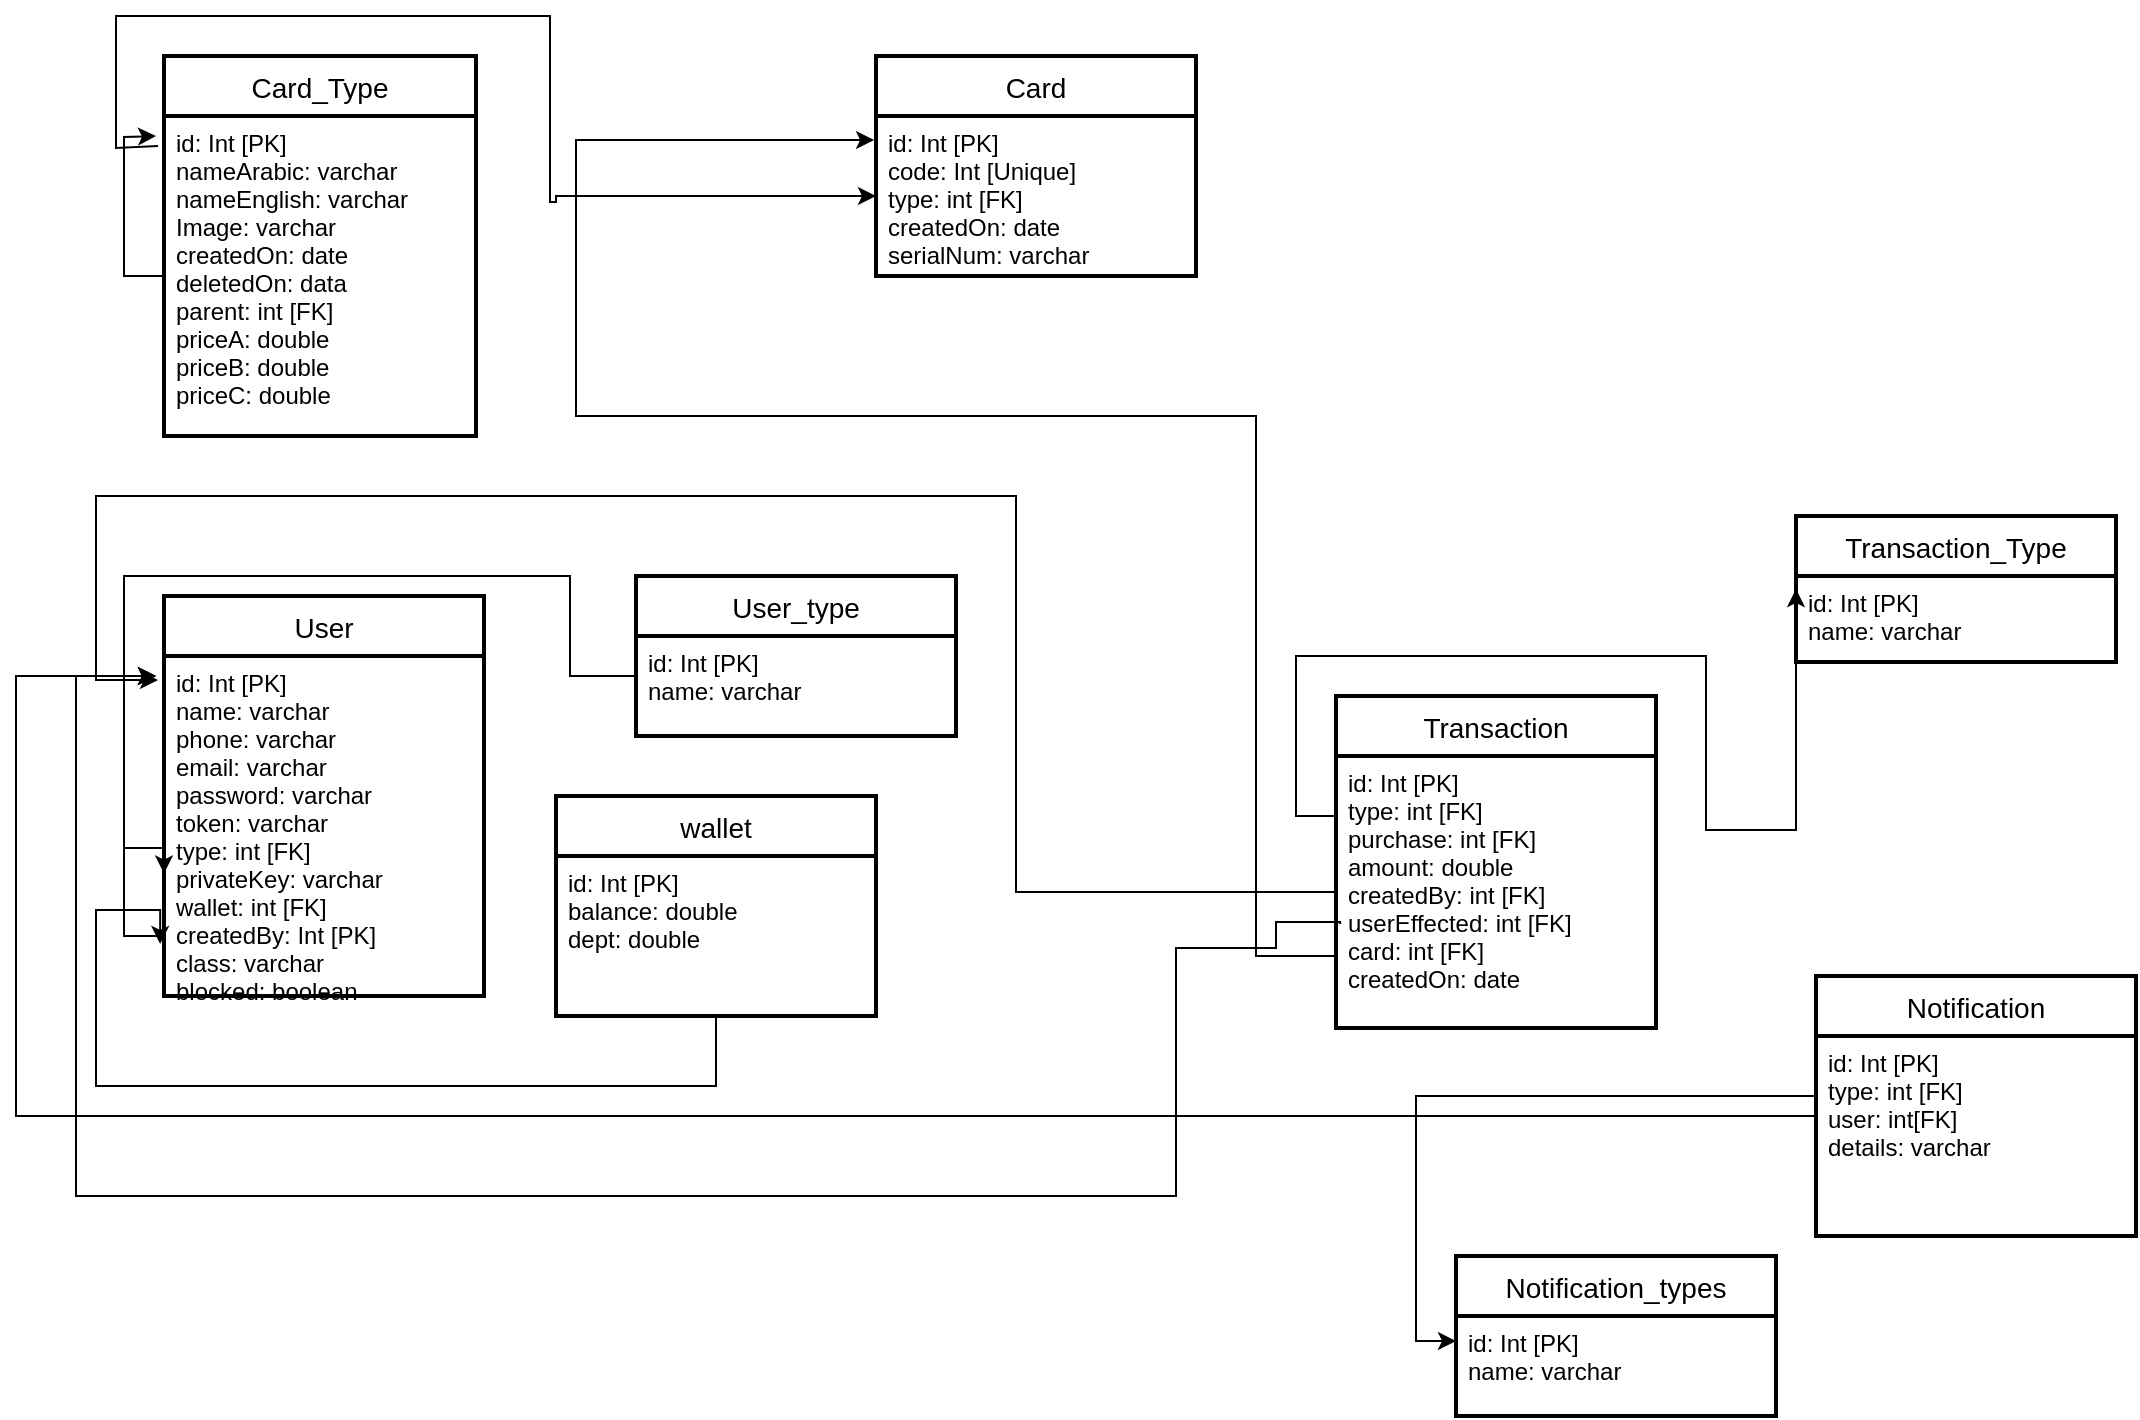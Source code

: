 <mxfile>
    <diagram id="LrKRrKTN13Jg255d45Nv" name="Page-1">
        <mxGraphModel dx="690" dy="319" grid="1" gridSize="10" guides="1" tooltips="1" connect="1" arrows="1" fold="1" page="1" pageScale="1" pageWidth="1169" pageHeight="827" math="0" shadow="0">
            <root>
                <mxCell id="0"/>
                <mxCell id="1" parent="0"/>
                <mxCell id="s4tusYUxzzBqLr3-l9wo-1" value="Card" style="swimlane;childLayout=stackLayout;horizontal=1;startSize=30;horizontalStack=0;rounded=1;fontSize=14;fontStyle=0;strokeWidth=2;resizeParent=0;resizeLast=1;shadow=0;dashed=0;align=center;arcSize=0;" parent="1" vertex="1">
                    <mxGeometry x="480" y="70" width="160" height="110" as="geometry">
                        <mxRectangle x="40" y="90" width="60" height="30" as="alternateBounds"/>
                    </mxGeometry>
                </mxCell>
                <mxCell id="s4tusYUxzzBqLr3-l9wo-2" value="id: Int [PK]&#10;code: Int [Unique]&#10;type: int [FK]&#10;createdOn: date&#10;serialNum: varchar" style="align=left;strokeColor=none;fillColor=none;spacingLeft=4;fontSize=12;verticalAlign=top;resizable=0;rotatable=0;part=1;" parent="s4tusYUxzzBqLr3-l9wo-1" vertex="1">
                    <mxGeometry y="30" width="160" height="80" as="geometry"/>
                </mxCell>
                <mxCell id="s4tusYUxzzBqLr3-l9wo-6" style="edgeStyle=orthogonalEdgeStyle;rounded=0;orthogonalLoop=1;jettySize=auto;html=1;entryX=0;entryY=0.5;entryDx=0;entryDy=0;exitX=-0.019;exitY=0.094;exitDx=0;exitDy=0;exitPerimeter=0;" parent="1" source="s4tusYUxzzBqLr3-l9wo-5" target="s4tusYUxzzBqLr3-l9wo-2" edge="1">
                    <mxGeometry relative="1" as="geometry">
                        <mxPoint x="40" y="120" as="sourcePoint"/>
                        <Array as="points">
                            <mxPoint x="121" y="116"/>
                            <mxPoint x="100" y="116"/>
                            <mxPoint x="100" y="50"/>
                            <mxPoint x="317" y="50"/>
                            <mxPoint x="317" y="143"/>
                            <mxPoint x="320" y="143"/>
                            <mxPoint x="320" y="140"/>
                        </Array>
                    </mxGeometry>
                </mxCell>
                <mxCell id="s4tusYUxzzBqLr3-l9wo-4" value="Card_Type" style="swimlane;childLayout=stackLayout;horizontal=1;startSize=30;horizontalStack=0;rounded=1;fontSize=14;fontStyle=0;strokeWidth=2;resizeParent=0;resizeLast=1;shadow=0;dashed=0;align=center;arcSize=0;" parent="1" vertex="1">
                    <mxGeometry x="124" y="70" width="156" height="190" as="geometry">
                        <mxRectangle x="40" y="90" width="60" height="30" as="alternateBounds"/>
                    </mxGeometry>
                </mxCell>
                <mxCell id="s4tusYUxzzBqLr3-l9wo-5" value="id: Int [PK]&#10;nameArabic: varchar&#10;nameEnglish: varchar&#10;Image: varchar&#10;createdOn: date&#10;deletedOn: data&#10;parent: int [FK]&#10;priceA: double&#10;priceB: double&#10;priceC: double&#10;&#10;" style="align=left;strokeColor=none;fillColor=none;spacingLeft=4;fontSize=12;verticalAlign=top;resizable=0;rotatable=0;part=1;" parent="s4tusYUxzzBqLr3-l9wo-4" vertex="1">
                    <mxGeometry y="30" width="156" height="160" as="geometry"/>
                </mxCell>
                <mxCell id="s4tusYUxzzBqLr3-l9wo-7" value="User" style="swimlane;childLayout=stackLayout;horizontal=1;startSize=30;horizontalStack=0;rounded=1;fontSize=14;fontStyle=0;strokeWidth=2;resizeParent=0;resizeLast=1;shadow=0;dashed=0;align=center;arcSize=0;" parent="1" vertex="1">
                    <mxGeometry x="124" y="340" width="160" height="200" as="geometry">
                        <mxRectangle x="40" y="90" width="60" height="30" as="alternateBounds"/>
                    </mxGeometry>
                </mxCell>
                <mxCell id="s4tusYUxzzBqLr3-l9wo-8" value="id: Int [PK]&#10;name: varchar&#10;phone: varchar&#10;email: varchar&#10;password: varchar&#10;token: varchar&#10;type: int [FK]&#10;privateKey: varchar&#10;wallet: int [FK]&#10;createdBy: Int [PK]&#10;class: varchar&#10;blocked: boolean&#10;&#10;" style="align=left;strokeColor=none;fillColor=none;spacingLeft=4;fontSize=12;verticalAlign=top;resizable=0;rotatable=0;part=1;" parent="s4tusYUxzzBqLr3-l9wo-7" vertex="1">
                    <mxGeometry y="30" width="160" height="170" as="geometry"/>
                </mxCell>
                <mxCell id="s4tusYUxzzBqLr3-l9wo-9" value="User_type" style="swimlane;childLayout=stackLayout;horizontal=1;startSize=30;horizontalStack=0;rounded=1;fontSize=14;fontStyle=0;strokeWidth=2;resizeParent=0;resizeLast=1;shadow=0;dashed=0;align=center;arcSize=0;" parent="1" vertex="1">
                    <mxGeometry x="360" y="330" width="160" height="80" as="geometry">
                        <mxRectangle x="40" y="90" width="60" height="30" as="alternateBounds"/>
                    </mxGeometry>
                </mxCell>
                <mxCell id="s4tusYUxzzBqLr3-l9wo-10" value="id: Int [PK]&#10;name: varchar&#10;" style="align=left;strokeColor=none;fillColor=none;spacingLeft=4;fontSize=12;verticalAlign=top;resizable=0;rotatable=0;part=1;" parent="s4tusYUxzzBqLr3-l9wo-9" vertex="1">
                    <mxGeometry y="30" width="160" height="50" as="geometry"/>
                </mxCell>
                <mxCell id="s4tusYUxzzBqLr3-l9wo-11" style="edgeStyle=orthogonalEdgeStyle;rounded=0;orthogonalLoop=1;jettySize=auto;html=1;entryX=0;entryY=0.64;entryDx=0;entryDy=0;entryPerimeter=0;" parent="1" source="s4tusYUxzzBqLr3-l9wo-10" target="s4tusYUxzzBqLr3-l9wo-8" edge="1">
                    <mxGeometry relative="1" as="geometry">
                        <Array as="points">
                            <mxPoint x="327" y="380"/>
                            <mxPoint x="327" y="330"/>
                            <mxPoint x="104" y="330"/>
                            <mxPoint x="104" y="466"/>
                        </Array>
                    </mxGeometry>
                </mxCell>
                <mxCell id="s4tusYUxzzBqLr3-l9wo-12" value="wallet" style="swimlane;childLayout=stackLayout;horizontal=1;startSize=30;horizontalStack=0;rounded=1;fontSize=14;fontStyle=0;strokeWidth=2;resizeParent=0;resizeLast=1;shadow=0;dashed=0;align=center;arcSize=0;" parent="1" vertex="1">
                    <mxGeometry x="320" y="440" width="160" height="110" as="geometry">
                        <mxRectangle x="40" y="90" width="60" height="30" as="alternateBounds"/>
                    </mxGeometry>
                </mxCell>
                <mxCell id="s4tusYUxzzBqLr3-l9wo-13" value="id: Int [PK]&#10;balance: double&#10;dept: double" style="align=left;strokeColor=none;fillColor=none;spacingLeft=4;fontSize=12;verticalAlign=top;resizable=0;rotatable=0;part=1;" parent="s4tusYUxzzBqLr3-l9wo-12" vertex="1">
                    <mxGeometry y="30" width="160" height="80" as="geometry"/>
                </mxCell>
                <mxCell id="s4tusYUxzzBqLr3-l9wo-14" style="edgeStyle=orthogonalEdgeStyle;rounded=0;orthogonalLoop=1;jettySize=auto;html=1;entryX=-0.012;entryY=0.847;entryDx=0;entryDy=0;entryPerimeter=0;" parent="1" source="s4tusYUxzzBqLr3-l9wo-13" target="s4tusYUxzzBqLr3-l9wo-8" edge="1">
                    <mxGeometry relative="1" as="geometry">
                        <Array as="points">
                            <mxPoint x="90" y="585"/>
                            <mxPoint x="90" y="497"/>
                        </Array>
                    </mxGeometry>
                </mxCell>
                <mxCell id="s4tusYUxzzBqLr3-l9wo-28" style="edgeStyle=orthogonalEdgeStyle;rounded=0;orthogonalLoop=1;jettySize=auto;html=1;exitX=0.013;exitY=0.618;exitDx=0;exitDy=0;exitPerimeter=0;" parent="1" source="s4tusYUxzzBqLr3-l9wo-21" edge="1">
                    <mxGeometry relative="1" as="geometry">
                        <mxPoint x="120" y="380" as="targetPoint"/>
                        <Array as="points">
                            <mxPoint x="712" y="503"/>
                            <mxPoint x="680" y="503"/>
                            <mxPoint x="680" y="516"/>
                            <mxPoint x="630" y="516"/>
                            <mxPoint x="630" y="640"/>
                            <mxPoint x="80" y="640"/>
                            <mxPoint x="80" y="380"/>
                        </Array>
                    </mxGeometry>
                </mxCell>
                <mxCell id="s4tusYUxzzBqLr3-l9wo-20" value="Transaction" style="swimlane;childLayout=stackLayout;horizontal=1;startSize=30;horizontalStack=0;rounded=1;fontSize=14;fontStyle=0;strokeWidth=2;resizeParent=0;resizeLast=1;shadow=0;dashed=0;align=center;arcSize=0;" parent="1" vertex="1">
                    <mxGeometry x="710" y="390" width="160" height="166" as="geometry">
                        <mxRectangle x="40" y="90" width="60" height="30" as="alternateBounds"/>
                    </mxGeometry>
                </mxCell>
                <mxCell id="s4tusYUxzzBqLr3-l9wo-21" value="id: Int [PK]&#10;type: int [FK]&#10;purchase: int [FK]&#10;amount: double&#10;createdBy: int [FK]&#10;userEffected: int [FK]&#10;card: int [FK]&#10;createdOn: date" style="align=left;strokeColor=none;fillColor=none;spacingLeft=4;fontSize=12;verticalAlign=top;resizable=0;rotatable=0;part=1;" parent="s4tusYUxzzBqLr3-l9wo-20" vertex="1">
                    <mxGeometry y="30" width="160" height="136" as="geometry"/>
                </mxCell>
                <mxCell id="s4tusYUxzzBqLr3-l9wo-22" value="Transaction_Type" style="swimlane;childLayout=stackLayout;horizontal=1;startSize=30;horizontalStack=0;rounded=1;fontSize=14;fontStyle=0;strokeWidth=2;resizeParent=0;resizeLast=1;shadow=0;dashed=0;align=center;arcSize=0;" parent="1" vertex="1">
                    <mxGeometry x="940" y="300" width="160" height="73" as="geometry">
                        <mxRectangle x="40" y="90" width="60" height="30" as="alternateBounds"/>
                    </mxGeometry>
                </mxCell>
                <mxCell id="s4tusYUxzzBqLr3-l9wo-23" value="id: Int [PK]&#10;name: varchar" style="align=left;strokeColor=none;fillColor=none;spacingLeft=4;fontSize=12;verticalAlign=top;resizable=0;rotatable=0;part=1;" parent="s4tusYUxzzBqLr3-l9wo-22" vertex="1">
                    <mxGeometry y="30" width="160" height="43" as="geometry"/>
                </mxCell>
                <mxCell id="s4tusYUxzzBqLr3-l9wo-26" style="edgeStyle=orthogonalEdgeStyle;rounded=0;orthogonalLoop=1;jettySize=auto;html=1;exitX=0;exitY=0.25;exitDx=0;exitDy=0;entryX=0;entryY=0.5;entryDx=0;entryDy=0;" parent="1" source="s4tusYUxzzBqLr3-l9wo-21" target="s4tusYUxzzBqLr3-l9wo-22" edge="1">
                    <mxGeometry relative="1" as="geometry">
                        <Array as="points">
                            <mxPoint x="710" y="450"/>
                            <mxPoint x="690" y="450"/>
                            <mxPoint x="690" y="370"/>
                            <mxPoint x="895" y="370"/>
                            <mxPoint x="895" y="457"/>
                        </Array>
                    </mxGeometry>
                </mxCell>
                <mxCell id="s4tusYUxzzBqLr3-l9wo-27" style="edgeStyle=orthogonalEdgeStyle;rounded=0;orthogonalLoop=1;jettySize=auto;html=1;" parent="1" source="s4tusYUxzzBqLr3-l9wo-21" edge="1">
                    <mxGeometry relative="1" as="geometry">
                        <mxPoint x="121" y="382" as="targetPoint"/>
                        <Array as="points">
                            <mxPoint x="550" y="488"/>
                            <mxPoint x="550" y="290"/>
                            <mxPoint x="90" y="290"/>
                            <mxPoint x="90" y="382"/>
                        </Array>
                    </mxGeometry>
                </mxCell>
                <mxCell id="s4tusYUxzzBqLr3-l9wo-36" style="edgeStyle=orthogonalEdgeStyle;rounded=0;orthogonalLoop=1;jettySize=auto;html=1;entryX=0;entryY=0.25;entryDx=0;entryDy=0;" parent="1" source="s4tusYUxzzBqLr3-l9wo-29" target="s4tusYUxzzBqLr3-l9wo-32" edge="1">
                    <mxGeometry relative="1" as="geometry">
                        <Array as="points">
                            <mxPoint x="750" y="590"/>
                            <mxPoint x="750" y="713"/>
                        </Array>
                    </mxGeometry>
                </mxCell>
                <mxCell id="s4tusYUxzzBqLr3-l9wo-29" value="Notification" style="swimlane;childLayout=stackLayout;horizontal=1;startSize=30;horizontalStack=0;rounded=1;fontSize=14;fontStyle=0;strokeWidth=2;resizeParent=0;resizeLast=1;shadow=0;dashed=0;align=center;arcSize=0;" parent="1" vertex="1">
                    <mxGeometry x="950" y="530" width="160" height="130" as="geometry">
                        <mxRectangle x="40" y="90" width="60" height="30" as="alternateBounds"/>
                    </mxGeometry>
                </mxCell>
                <mxCell id="s4tusYUxzzBqLr3-l9wo-30" value="id: Int [PK]&#10;type: int [FK]&#10;user: int[FK]&#10;details: varchar" style="align=left;strokeColor=none;fillColor=none;spacingLeft=4;fontSize=12;verticalAlign=top;resizable=0;rotatable=0;part=1;" parent="s4tusYUxzzBqLr3-l9wo-29" vertex="1">
                    <mxGeometry y="30" width="160" height="100" as="geometry"/>
                </mxCell>
                <mxCell id="s4tusYUxzzBqLr3-l9wo-31" value="Notification_types" style="swimlane;childLayout=stackLayout;horizontal=1;startSize=30;horizontalStack=0;rounded=1;fontSize=14;fontStyle=0;strokeWidth=2;resizeParent=0;resizeLast=1;shadow=0;dashed=0;align=center;arcSize=0;" parent="1" vertex="1">
                    <mxGeometry x="770" y="670" width="160" height="80" as="geometry">
                        <mxRectangle x="40" y="90" width="60" height="30" as="alternateBounds"/>
                    </mxGeometry>
                </mxCell>
                <mxCell id="s4tusYUxzzBqLr3-l9wo-32" value="id: Int [PK]&#10;name: varchar&#10;" style="align=left;strokeColor=none;fillColor=none;spacingLeft=4;fontSize=12;verticalAlign=top;resizable=0;rotatable=0;part=1;" parent="s4tusYUxzzBqLr3-l9wo-31" vertex="1">
                    <mxGeometry y="30" width="160" height="50" as="geometry"/>
                </mxCell>
                <mxCell id="s4tusYUxzzBqLr3-l9wo-39" style="edgeStyle=orthogonalEdgeStyle;rounded=0;orthogonalLoop=1;jettySize=auto;html=1;" parent="1" source="s4tusYUxzzBqLr3-l9wo-30" edge="1">
                    <mxGeometry relative="1" as="geometry">
                        <mxPoint x="120" y="380" as="targetPoint"/>
                        <Array as="points">
                            <mxPoint x="50" y="600"/>
                            <mxPoint x="50" y="380"/>
                        </Array>
                    </mxGeometry>
                </mxCell>
                <mxCell id="2" style="edgeStyle=orthogonalEdgeStyle;rounded=0;orthogonalLoop=1;jettySize=auto;html=1;entryX=-0.006;entryY=0.15;entryDx=0;entryDy=0;entryPerimeter=0;" parent="1" source="s4tusYUxzzBqLr3-l9wo-21" target="s4tusYUxzzBqLr3-l9wo-2" edge="1">
                    <mxGeometry relative="1" as="geometry">
                        <Array as="points">
                            <mxPoint x="670" y="520"/>
                            <mxPoint x="670" y="250"/>
                            <mxPoint x="330" y="250"/>
                            <mxPoint x="330" y="112"/>
                        </Array>
                    </mxGeometry>
                </mxCell>
                <mxCell id="3" style="edgeStyle=orthogonalEdgeStyle;rounded=0;orthogonalLoop=1;jettySize=auto;html=1;" parent="1" source="s4tusYUxzzBqLr3-l9wo-5" edge="1">
                    <mxGeometry relative="1" as="geometry">
                        <mxPoint x="120" y="110" as="targetPoint"/>
                    </mxGeometry>
                </mxCell>
                <mxCell id="4" style="edgeStyle=orthogonalEdgeStyle;rounded=0;orthogonalLoop=1;jettySize=auto;html=1;" parent="1" source="s4tusYUxzzBqLr3-l9wo-8" edge="1">
                    <mxGeometry relative="1" as="geometry">
                        <mxPoint x="120" y="380" as="targetPoint"/>
                        <Array as="points">
                            <mxPoint x="104" y="510"/>
                            <mxPoint x="104" y="380"/>
                        </Array>
                    </mxGeometry>
                </mxCell>
            </root>
        </mxGraphModel>
    </diagram>
</mxfile>